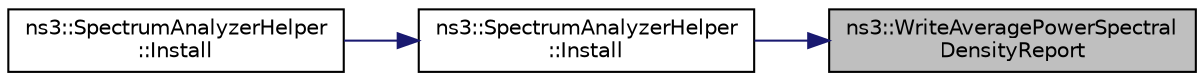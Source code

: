 digraph "ns3::WriteAveragePowerSpectralDensityReport"
{
 // LATEX_PDF_SIZE
  edge [fontname="Helvetica",fontsize="10",labelfontname="Helvetica",labelfontsize="10"];
  node [fontname="Helvetica",fontsize="10",shape=record];
  rankdir="RL";
  Node1 [label="ns3::WriteAveragePowerSpectral\lDensityReport",height=0.2,width=0.4,color="black", fillcolor="grey75", style="filled", fontcolor="black",tooltip="Writes a report of the Average Power Spectral Density."];
  Node1 -> Node2 [dir="back",color="midnightblue",fontsize="10",style="solid",fontname="Helvetica"];
  Node2 [label="ns3::SpectrumAnalyzerHelper\l::Install",height=0.2,width=0.4,color="black", fillcolor="white", style="filled",URL="$classns3_1_1_spectrum_analyzer_helper.html#a32d0b627f609f9c61f7d7043f1d779af",tooltip=" "];
  Node2 -> Node3 [dir="back",color="midnightblue",fontsize="10",style="solid",fontname="Helvetica"];
  Node3 [label="ns3::SpectrumAnalyzerHelper\l::Install",height=0.2,width=0.4,color="black", fillcolor="white", style="filled",URL="$classns3_1_1_spectrum_analyzer_helper.html#a30f8a94f79a0e65a0efe1ad283f6fa5b",tooltip=" "];
}

